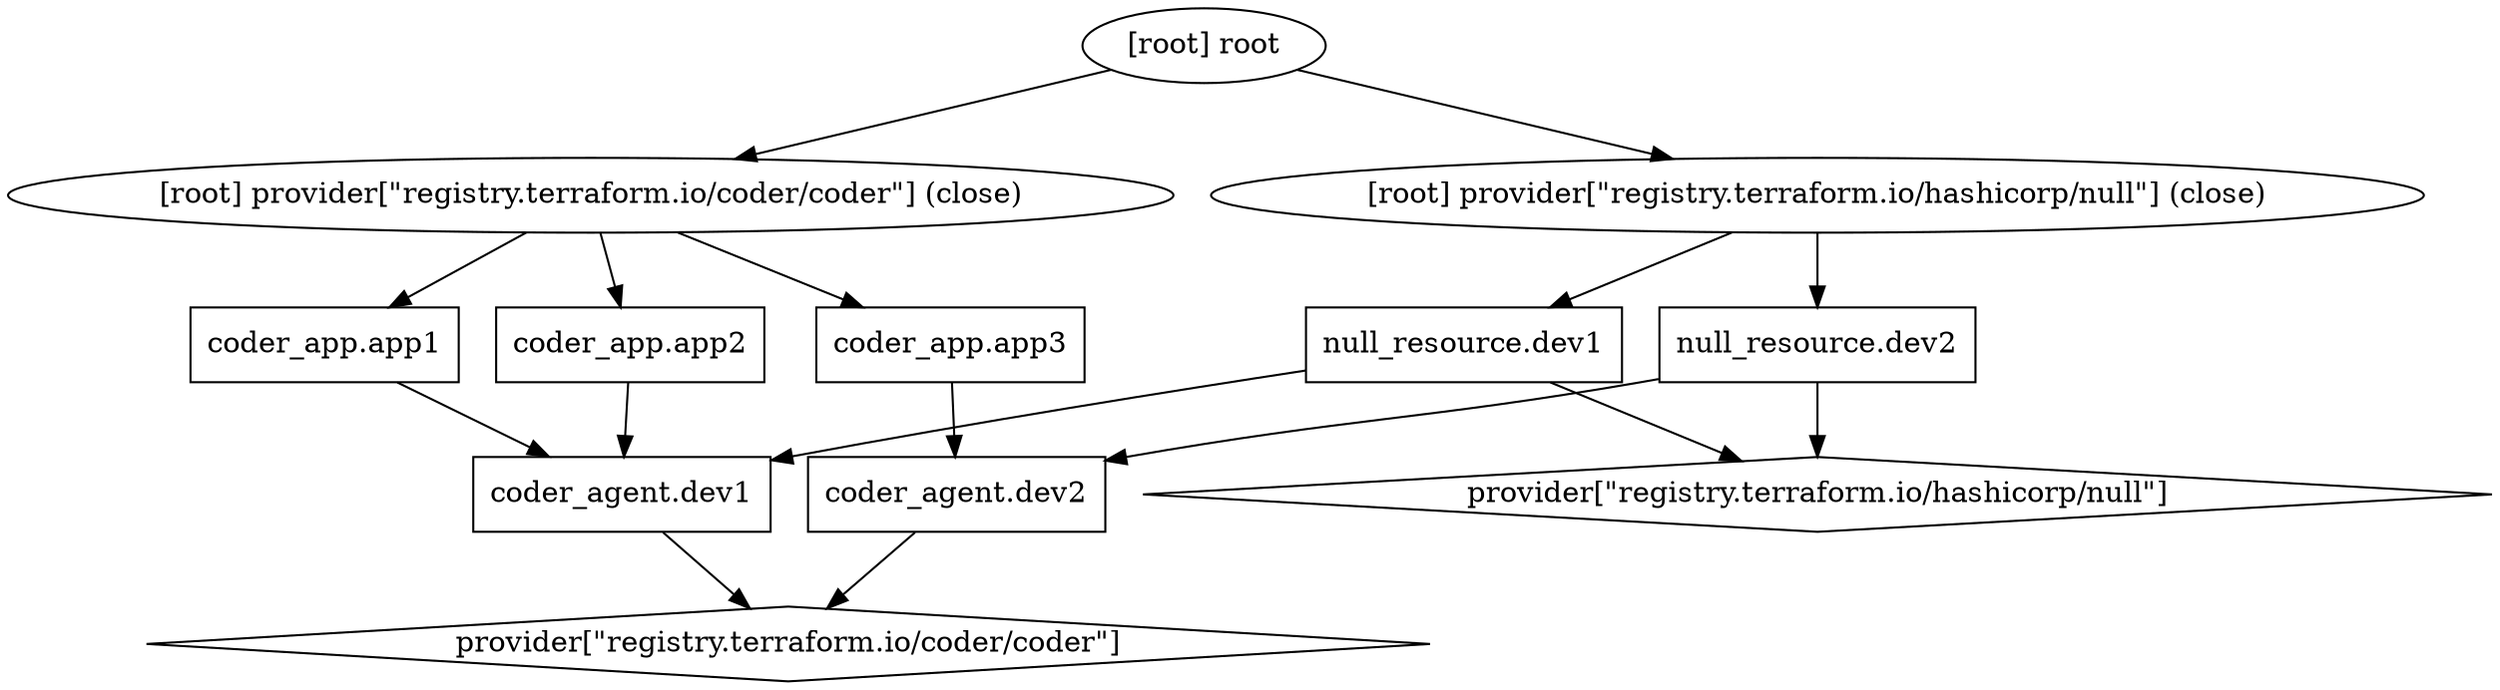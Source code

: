 digraph {
	compound = "true"
	newrank = "true"
	subgraph "root" {
		"[root] coder_agent.dev1 (expand)" [label = "coder_agent.dev1", shape = "box"]
		"[root] coder_agent.dev2 (expand)" [label = "coder_agent.dev2", shape = "box"]
		"[root] coder_app.app1 (expand)" [label = "coder_app.app1", shape = "box"]
		"[root] coder_app.app2 (expand)" [label = "coder_app.app2", shape = "box"]
		"[root] coder_app.app3 (expand)" [label = "coder_app.app3", shape = "box"]
		"[root] null_resource.dev1 (expand)" [label = "null_resource.dev1", shape = "box"]
		"[root] null_resource.dev2 (expand)" [label = "null_resource.dev2", shape = "box"]
		"[root] provider[\"registry.terraform.io/coder/coder\"]" [label = "provider[\"registry.terraform.io/coder/coder\"]", shape = "diamond"]
		"[root] provider[\"registry.terraform.io/hashicorp/null\"]" [label = "provider[\"registry.terraform.io/hashicorp/null\"]", shape = "diamond"]
		"[root] coder_agent.dev1 (expand)" -> "[root] provider[\"registry.terraform.io/coder/coder\"]"
		"[root] coder_agent.dev2 (expand)" -> "[root] provider[\"registry.terraform.io/coder/coder\"]"
		"[root] coder_app.app1 (expand)" -> "[root] coder_agent.dev1 (expand)"
		"[root] coder_app.app2 (expand)" -> "[root] coder_agent.dev1 (expand)"
		"[root] coder_app.app3 (expand)" -> "[root] coder_agent.dev2 (expand)"
		"[root] null_resource.dev1 (expand)" -> "[root] coder_agent.dev1 (expand)"
		"[root] null_resource.dev1 (expand)" -> "[root] provider[\"registry.terraform.io/hashicorp/null\"]"
		"[root] null_resource.dev2 (expand)" -> "[root] coder_agent.dev2 (expand)"
		"[root] null_resource.dev2 (expand)" -> "[root] provider[\"registry.terraform.io/hashicorp/null\"]"
		"[root] provider[\"registry.terraform.io/coder/coder\"] (close)" -> "[root] coder_app.app1 (expand)"
		"[root] provider[\"registry.terraform.io/coder/coder\"] (close)" -> "[root] coder_app.app2 (expand)"
		"[root] provider[\"registry.terraform.io/coder/coder\"] (close)" -> "[root] coder_app.app3 (expand)"
		"[root] provider[\"registry.terraform.io/hashicorp/null\"] (close)" -> "[root] null_resource.dev1 (expand)"
		"[root] provider[\"registry.terraform.io/hashicorp/null\"] (close)" -> "[root] null_resource.dev2 (expand)"
		"[root] root" -> "[root] provider[\"registry.terraform.io/coder/coder\"] (close)"
		"[root] root" -> "[root] provider[\"registry.terraform.io/hashicorp/null\"] (close)"
	}
}

